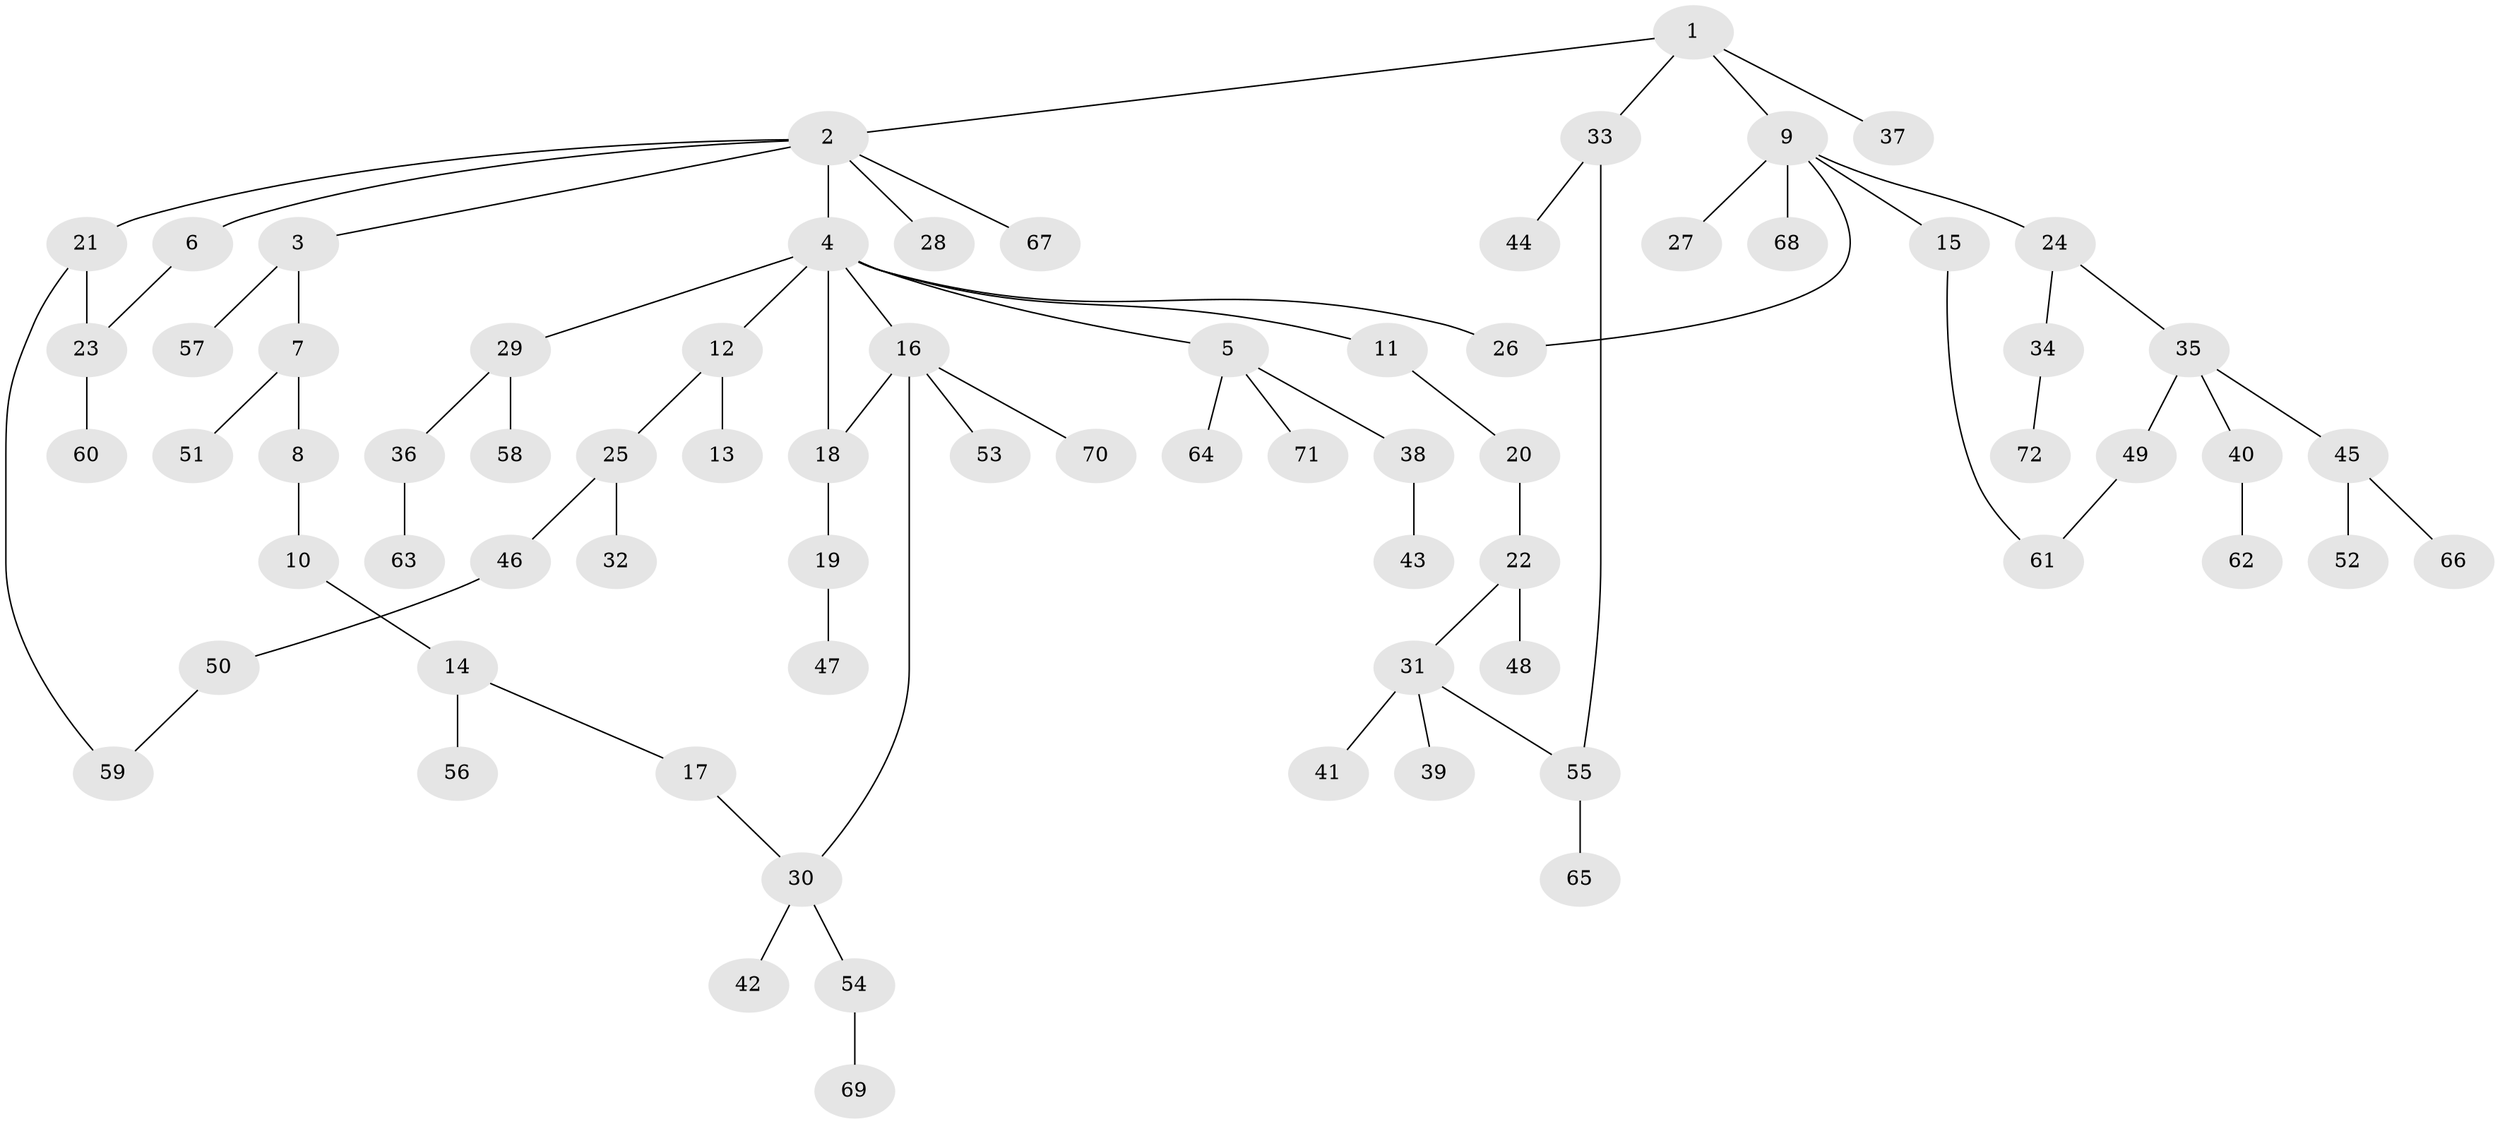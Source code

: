 // coarse degree distribution, {5: 0.04081632653061224, 8: 0.02040816326530612, 9: 0.02040816326530612, 3: 0.20408163265306123, 6: 0.02040816326530612, 2: 0.14285714285714285, 1: 0.5102040816326531, 4: 0.04081632653061224}
// Generated by graph-tools (version 1.1) at 2025/23/03/03/25 07:23:35]
// undirected, 72 vertices, 78 edges
graph export_dot {
graph [start="1"]
  node [color=gray90,style=filled];
  1;
  2;
  3;
  4;
  5;
  6;
  7;
  8;
  9;
  10;
  11;
  12;
  13;
  14;
  15;
  16;
  17;
  18;
  19;
  20;
  21;
  22;
  23;
  24;
  25;
  26;
  27;
  28;
  29;
  30;
  31;
  32;
  33;
  34;
  35;
  36;
  37;
  38;
  39;
  40;
  41;
  42;
  43;
  44;
  45;
  46;
  47;
  48;
  49;
  50;
  51;
  52;
  53;
  54;
  55;
  56;
  57;
  58;
  59;
  60;
  61;
  62;
  63;
  64;
  65;
  66;
  67;
  68;
  69;
  70;
  71;
  72;
  1 -- 2;
  1 -- 9;
  1 -- 33;
  1 -- 37;
  2 -- 3;
  2 -- 4;
  2 -- 6;
  2 -- 21;
  2 -- 28;
  2 -- 67;
  3 -- 7;
  3 -- 57;
  4 -- 5;
  4 -- 11;
  4 -- 12;
  4 -- 16;
  4 -- 29;
  4 -- 18;
  4 -- 26;
  5 -- 38;
  5 -- 64;
  5 -- 71;
  6 -- 23;
  7 -- 8;
  7 -- 51;
  8 -- 10;
  9 -- 15;
  9 -- 24;
  9 -- 26;
  9 -- 27;
  9 -- 68;
  10 -- 14;
  11 -- 20;
  12 -- 13;
  12 -- 25;
  14 -- 17;
  14 -- 56;
  15 -- 61;
  16 -- 18;
  16 -- 30;
  16 -- 53;
  16 -- 70;
  17 -- 30;
  18 -- 19;
  19 -- 47;
  20 -- 22;
  21 -- 23;
  21 -- 59;
  22 -- 31;
  22 -- 48;
  23 -- 60;
  24 -- 34;
  24 -- 35;
  25 -- 32;
  25 -- 46;
  29 -- 36;
  29 -- 58;
  30 -- 42;
  30 -- 54;
  31 -- 39;
  31 -- 41;
  31 -- 55;
  33 -- 44;
  33 -- 55;
  34 -- 72;
  35 -- 40;
  35 -- 45;
  35 -- 49;
  36 -- 63;
  38 -- 43;
  40 -- 62;
  45 -- 52;
  45 -- 66;
  46 -- 50;
  49 -- 61;
  50 -- 59;
  54 -- 69;
  55 -- 65;
}
